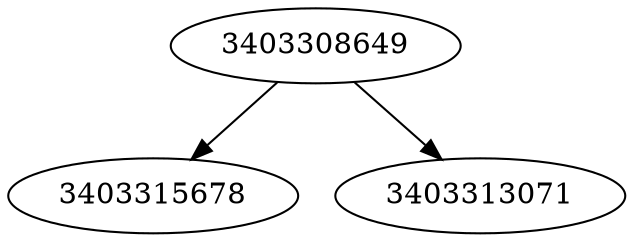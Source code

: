 strict digraph  {
3403308649;
3403315678;
3403313071;
3403308649 -> 3403313071;
3403308649 -> 3403315678;
}
